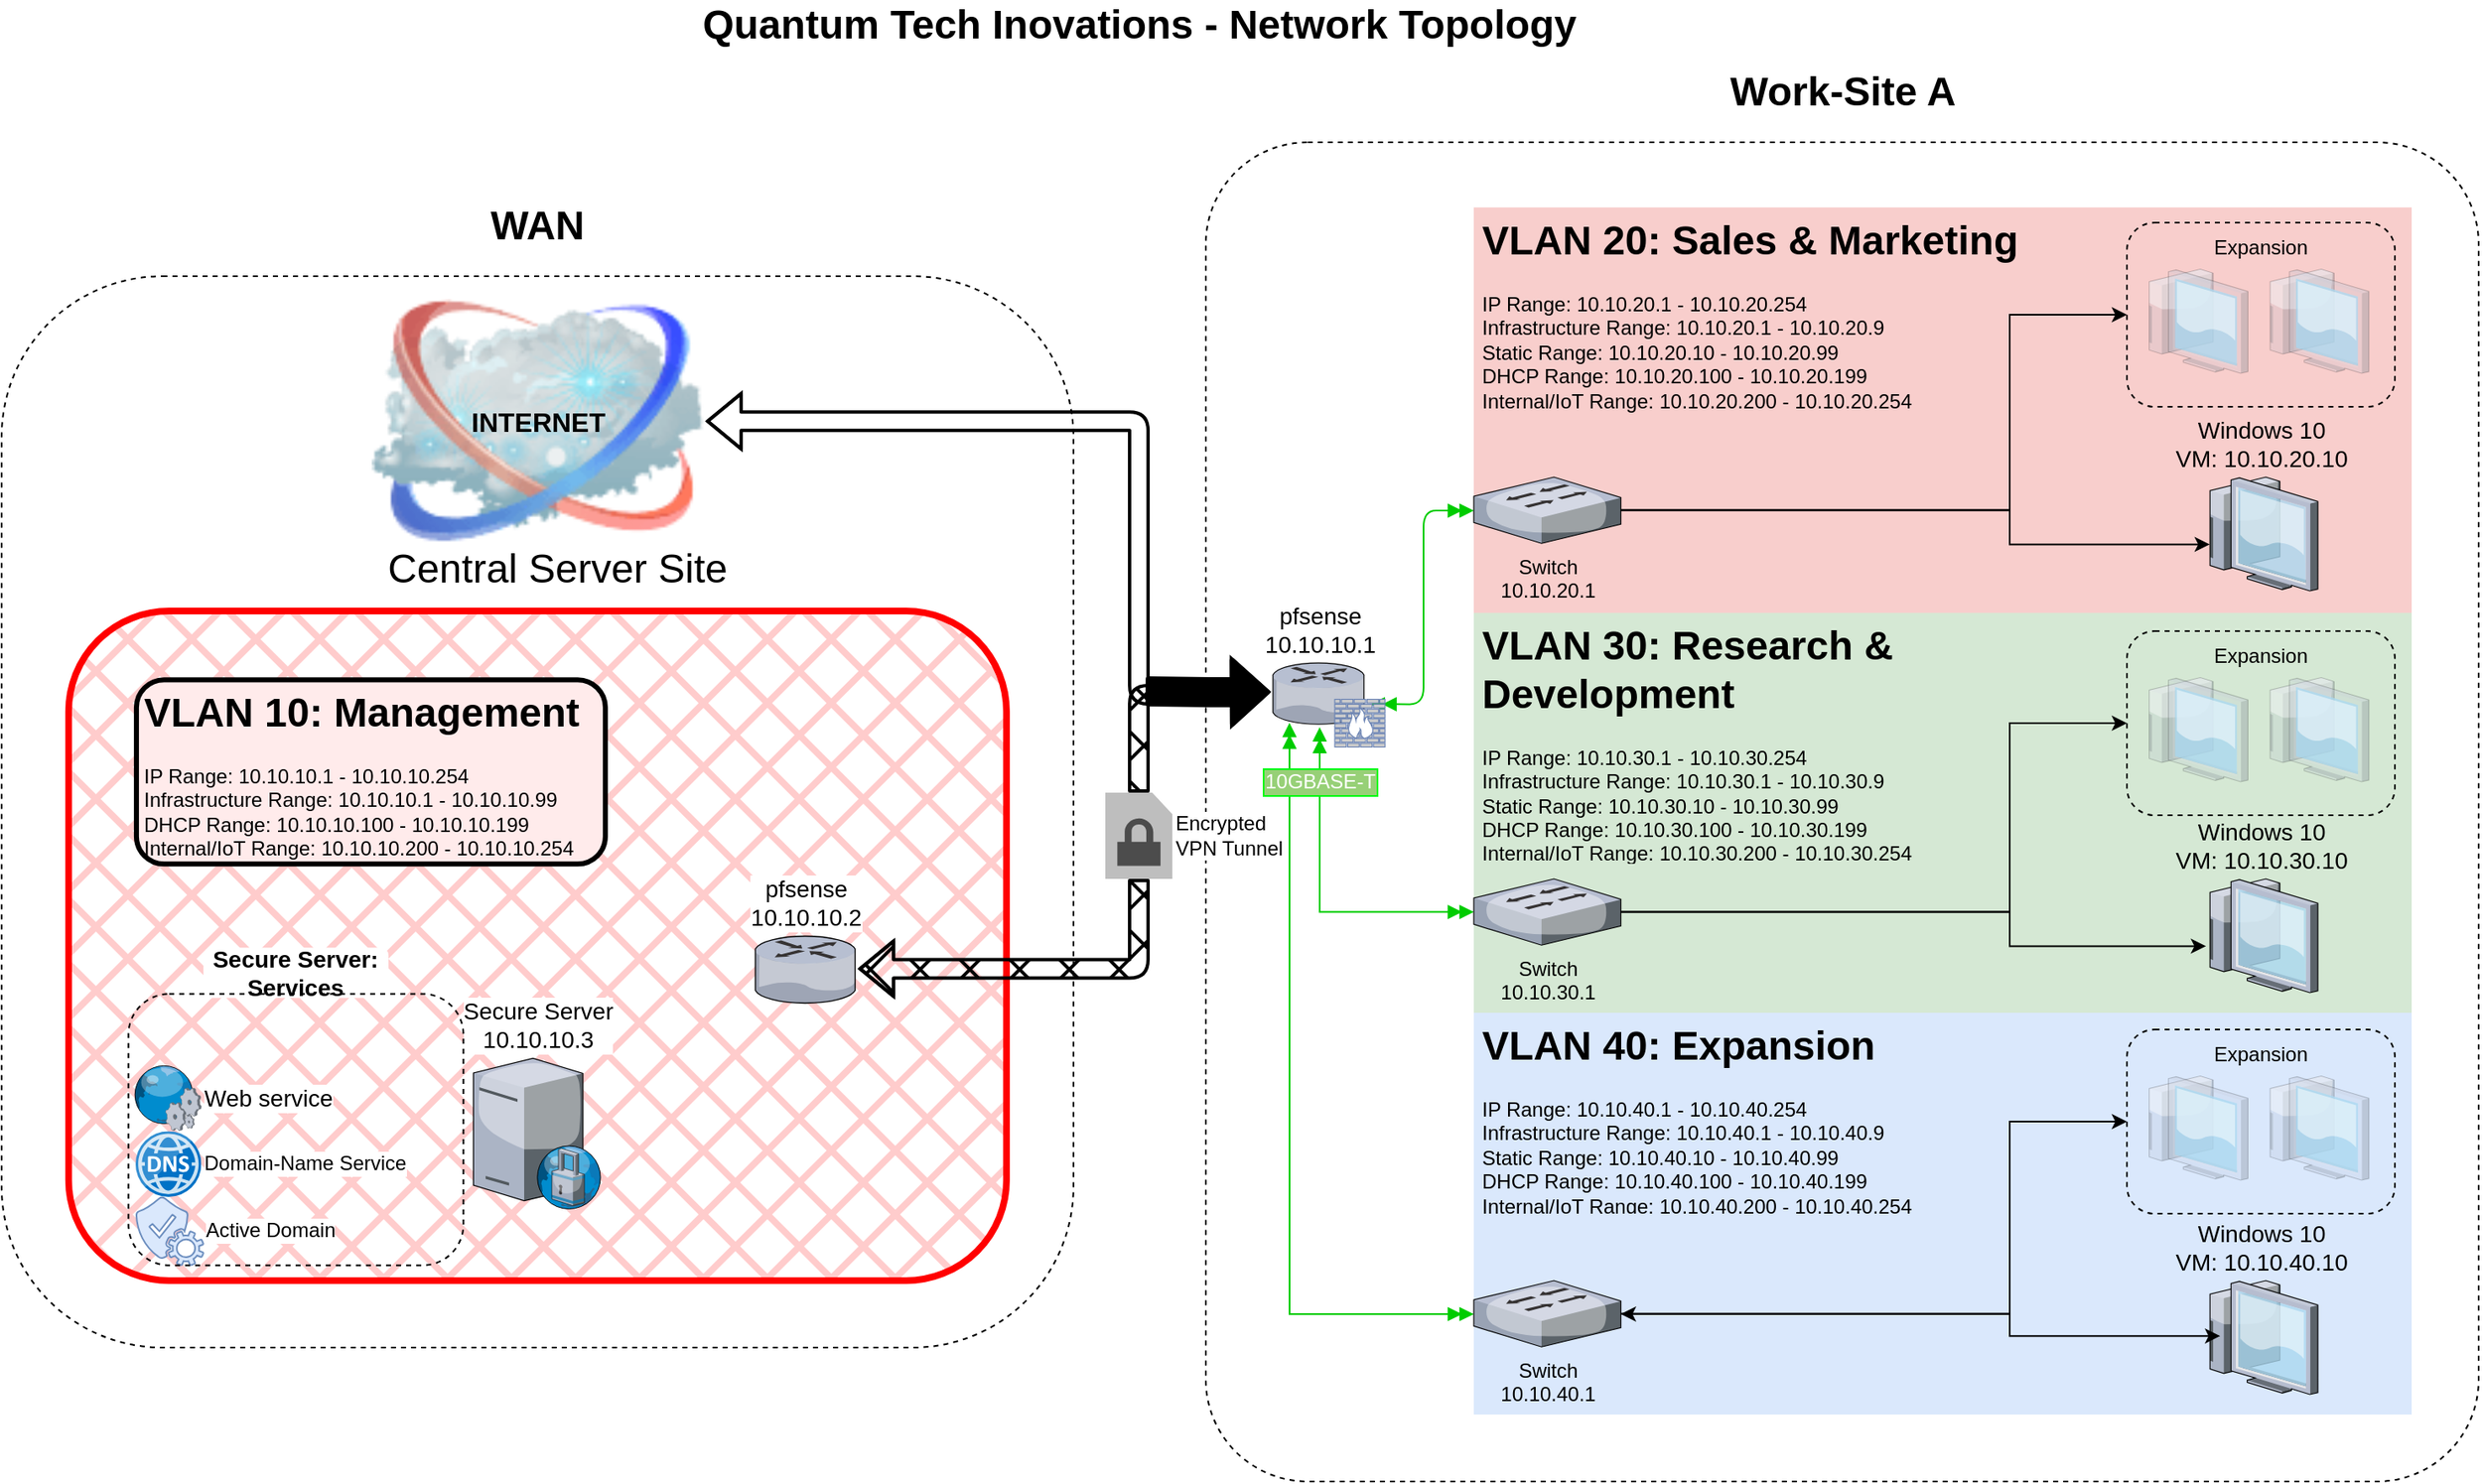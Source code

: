 <mxfile version="22.1.11" type="github">
  <diagram name="Page-1" id="e3a06f82-3646-2815-327d-82caf3d4e204">
    <mxGraphModel dx="1256" dy="1922" grid="0" gridSize="10" guides="1" tooltips="1" connect="1" arrows="1" fold="1" page="1" pageScale="1.5" pageWidth="1169" pageHeight="826" background="none" math="0" shadow="0">
      <root>
        <mxCell id="0" style=";html=1;" />
        <mxCell id="1" style=";html=1;" parent="0" />
        <mxCell id="xJ-jLOZ9ohY4lOB-jljI-87" value="" style="rounded=1;whiteSpace=wrap;html=1;fillColor=none;dashed=1;" vertex="1" parent="1">
          <mxGeometry x="80.96" y="160" width="640" height="640" as="geometry" />
        </mxCell>
        <mxCell id="xJ-jLOZ9ohY4lOB-jljI-81" value="" style="rounded=1;whiteSpace=wrap;html=1;fillColor=none;dashed=1;arcSize=8;" vertex="1" parent="1">
          <mxGeometry x="800" y="80" width="760" height="800" as="geometry" />
        </mxCell>
        <mxCell id="6a7d8f32e03d9370-60" value="" style="whiteSpace=wrap;html=1;fillColor=#d5e8d4;fontSize=14;strokeColor=none;verticalAlign=top;movable=1;resizable=1;rotatable=1;deletable=1;editable=1;locked=0;connectable=1;" parent="1" vertex="1">
          <mxGeometry x="960" y="360" width="560" height="240" as="geometry" />
        </mxCell>
        <mxCell id="6a7d8f32e03d9370-58" value="" style="whiteSpace=wrap;html=1;fillColor=#dae8fc;fontSize=14;strokeColor=none;verticalAlign=top;movable=1;resizable=1;rotatable=1;deletable=1;editable=1;locked=0;connectable=1;" parent="1" vertex="1">
          <mxGeometry x="960" y="600" width="560" height="240" as="geometry" />
        </mxCell>
        <mxCell id="6a7d8f32e03d9370-61" value="" style="whiteSpace=wrap;html=1;fillColor=#f8cecc;fontSize=14;strokeColor=none;verticalAlign=top;" parent="1" vertex="1">
          <mxGeometry x="960" y="118.89" width="560" height="242.23" as="geometry" />
        </mxCell>
        <mxCell id="_Fg3832ocY5UdGi91KtJ-26" style="edgeStyle=orthogonalEdgeStyle;rounded=0;orthogonalLoop=1;jettySize=auto;html=1;startArrow=doubleBlock;startFill=1;strokeColor=#00CC00;endArrow=doubleBlock;endFill=1;entryX=0.509;entryY=1.05;entryDx=0;entryDy=0;entryPerimeter=0;" parent="1" source="xJ-jLOZ9ohY4lOB-jljI-42" edge="1" target="6a7d8f32e03d9370-13">
          <mxGeometry relative="1" as="geometry">
            <mxPoint x="850" y="230" as="targetPoint" />
          </mxGeometry>
        </mxCell>
        <mxCell id="nh6uhX6UCBA931svxPW4-37" style="rounded=1;orthogonalLoop=1;jettySize=auto;html=1;startArrow=doubleBlock;startFill=1;strokeColor=#00CC00;endArrow=doubleBlock;endFill=1;exitX=1.061;exitY=0.673;exitDx=0;exitDy=0;exitPerimeter=0;entryX=0;entryY=0.505;entryDx=0;entryDy=0;entryPerimeter=0;edgeStyle=orthogonalEdgeStyle;" parent="1" source="6a7d8f32e03d9370-13" target="nh6uhX6UCBA931svxPW4-12" edge="1">
          <mxGeometry relative="1" as="geometry">
            <mxPoint x="910" y="360" as="targetPoint" />
            <mxPoint x="660" y="500" as="sourcePoint" />
            <Array as="points">
              <mxPoint x="930" y="416" />
              <mxPoint x="930" y="300" />
            </Array>
          </mxGeometry>
        </mxCell>
        <mxCell id="6a7d8f32e03d9370-13" value="pfsense&lt;br&gt;10.10.10.1" style="verticalLabelPosition=top;aspect=fixed;html=1;verticalAlign=bottom;strokeColor=none;shape=mxgraph.citrix.router;fillColor=#66B2FF;gradientColor=#0066CC;fontSize=14;labelPosition=center;align=center;" parent="1" vertex="1">
          <mxGeometry x="840" y="391.11" width="55" height="36.5" as="geometry" />
        </mxCell>
        <mxCell id="6a7d8f32e03d9370-62" value="Quantum Tech Inovations - Network Topology" style="text;strokeColor=none;fillColor=none;html=1;fontSize=24;fontStyle=1;verticalAlign=middle;align=center;" parent="1" vertex="1">
          <mxGeometry x="444.75" width="630.5" height="20" as="geometry" />
        </mxCell>
        <mxCell id="_Fg3832ocY5UdGi91KtJ-58" value="" style="fontColor=#0066CC;verticalAlign=top;verticalLabelPosition=bottom;labelPosition=center;align=center;html=1;outlineConnect=0;fillColor=#CCCCCC;strokeColor=#6881B3;gradientColor=none;gradientDirection=north;strokeWidth=2;shape=mxgraph.networks.firewall;" parent="1" vertex="1">
          <mxGeometry x="877" y="412.75" width="30" height="28.5" as="geometry" />
        </mxCell>
        <mxCell id="r5elW0VxAyG1ImCirG1p-3" value="&lt;h1&gt;WAN&lt;/h1&gt;" style="text;html=1;strokeColor=none;fillColor=none;align=center;verticalAlign=middle;whiteSpace=wrap;rounded=0;" parent="1" vertex="1">
          <mxGeometry x="338.84" y="110" width="124.25" height="40" as="geometry" />
        </mxCell>
        <mxCell id="xJ-jLOZ9ohY4lOB-jljI-17" value="" style="rounded=0;orthogonalLoop=1;jettySize=auto;html=1;startArrow=doubleBlock;startFill=1;strokeColor=#00CC00;endArrow=doubleBlock;endFill=1;exitX=0.181;exitY=0.978;exitDx=0;exitDy=0;exitPerimeter=0;edgeStyle=orthogonalEdgeStyle;" edge="1" parent="1" source="6a7d8f32e03d9370-13" target="xJ-jLOZ9ohY4lOB-jljI-50">
          <mxGeometry relative="1" as="geometry">
            <mxPoint x="938" y="790" as="targetPoint" />
            <mxPoint x="430" y="940" as="sourcePoint" />
            <Array as="points">
              <mxPoint x="850" y="780" />
            </Array>
          </mxGeometry>
        </mxCell>
        <mxCell id="xJ-jLOZ9ohY4lOB-jljI-18" value="&lt;font style=&quot;font-size: 12px;&quot;&gt;&lt;font style=&quot;font-size: 12px;&quot;&gt;10GBASE&lt;/font&gt;-T&lt;/font&gt;" style="edgeLabel;html=1;align=center;verticalAlign=middle;resizable=0;points=[];labelBackgroundColor=#97D077;labelBorderColor=#00fa11;fontSize=12;fontColor=#FFFFFF;" vertex="1" connectable="0" parent="xJ-jLOZ9ohY4lOB-jljI-17">
          <mxGeometry x="-0.809" y="-3" relative="1" as="geometry">
            <mxPoint x="21" y="-9" as="offset" />
          </mxGeometry>
        </mxCell>
        <mxCell id="xJ-jLOZ9ohY4lOB-jljI-1" value="Windows 10&lt;br&gt;VM: 10.10.20.10" style="verticalLabelPosition=top;aspect=fixed;html=1;verticalAlign=bottom;strokeColor=none;shape=mxgraph.citrix.thin_client;fillColor=#66B2FF;gradientColor=#0066CC;fontSize=14;labelPosition=center;align=center;" vertex="1" parent="1">
          <mxGeometry x="1396" y="280" width="68" height="68" as="geometry" />
        </mxCell>
        <mxCell id="_Fg3832ocY5UdGi91KtJ-41" value="&lt;h1&gt;VLAN 20: Sales &amp;amp; Marketing&lt;/h1&gt;&lt;p&gt;IP Range: 10.10.20.1 - 10.10.20.254&lt;br&gt;Infrastructure Range: 10.10.20.1 - 10.10.20.9&lt;br&gt;Static Range: 10.10.20.10 - 10.10.20.99&lt;br&gt;DHCP Range: 10.10.20.100 - 10.10.20.199&lt;br&gt;Internal/IoT Range: 10.10.20.200 - 10.10.20.254&lt;br&gt;&lt;br&gt;&lt;/p&gt;" style="text;html=1;strokeColor=none;fillColor=none;spacing=5;spacingTop=-20;whiteSpace=wrap;overflow=hidden;rounded=0;" parent="1" vertex="1">
          <mxGeometry x="960" y="118.89" width="330" height="130" as="geometry" />
        </mxCell>
        <mxCell id="xJ-jLOZ9ohY4lOB-jljI-79" style="edgeStyle=orthogonalEdgeStyle;rounded=0;orthogonalLoop=1;jettySize=auto;html=1;entryX=0;entryY=0.5;entryDx=0;entryDy=0;" edge="1" parent="1" source="nh6uhX6UCBA931svxPW4-12" target="_Fg3832ocY5UdGi91KtJ-22">
          <mxGeometry relative="1" as="geometry">
            <Array as="points">
              <mxPoint x="1280" y="300" />
              <mxPoint x="1280" y="183" />
            </Array>
          </mxGeometry>
        </mxCell>
        <mxCell id="nh6uhX6UCBA931svxPW4-12" value="Switch&lt;br&gt;10.10.20.1" style="verticalLabelPosition=bottom;sketch=0;aspect=fixed;html=1;verticalAlign=top;strokeColor=none;align=center;outlineConnect=0;shape=mxgraph.citrix.switch;" parent="1" vertex="1">
          <mxGeometry x="960" y="280" width="87.818" height="39.614" as="geometry" />
        </mxCell>
        <mxCell id="xJ-jLOZ9ohY4lOB-jljI-40" value="Windows 10&lt;br&gt;VM: 10.10.30.10" style="verticalLabelPosition=top;aspect=fixed;html=1;verticalAlign=bottom;strokeColor=none;shape=mxgraph.citrix.thin_client;fillColor=#66B2FF;gradientColor=#0066CC;fontSize=14;labelPosition=center;align=center;" vertex="1" parent="1">
          <mxGeometry x="1396" y="520" width="68" height="68" as="geometry" />
        </mxCell>
        <mxCell id="xJ-jLOZ9ohY4lOB-jljI-42" value="Switch&lt;br&gt;10.10.30.1" style="verticalLabelPosition=bottom;sketch=0;aspect=fixed;html=1;verticalAlign=top;strokeColor=none;align=center;outlineConnect=0;shape=mxgraph.citrix.switch;" vertex="1" parent="1">
          <mxGeometry x="960" y="520.0" width="87.818" height="39.614" as="geometry" />
        </mxCell>
        <mxCell id="xJ-jLOZ9ohY4lOB-jljI-47" style="edgeStyle=orthogonalEdgeStyle;rounded=0;orthogonalLoop=1;jettySize=auto;html=1;entryX=0;entryY=0.5;entryDx=0;entryDy=0;" edge="1" parent="1" source="xJ-jLOZ9ohY4lOB-jljI-42" target="xJ-jLOZ9ohY4lOB-jljI-69">
          <mxGeometry relative="1" as="geometry">
            <Array as="points">
              <mxPoint x="1280" y="540" />
              <mxPoint x="1280" y="427" />
            </Array>
            <mxPoint x="1350" y="439.96" as="targetPoint" />
          </mxGeometry>
        </mxCell>
        <mxCell id="xJ-jLOZ9ohY4lOB-jljI-48" value="Windows 10&lt;br&gt;VM: 10.10.40.10" style="verticalLabelPosition=top;aspect=fixed;html=1;verticalAlign=bottom;strokeColor=none;shape=mxgraph.citrix.thin_client;fillColor=#66B2FF;gradientColor=#0066CC;fontSize=14;labelPosition=center;align=center;" vertex="1" parent="1">
          <mxGeometry x="1396" y="760" width="68" height="68" as="geometry" />
        </mxCell>
        <mxCell id="xJ-jLOZ9ohY4lOB-jljI-49" style="edgeStyle=orthogonalEdgeStyle;rounded=0;orthogonalLoop=1;jettySize=auto;html=1;startArrow=classic;startFill=1;exitX=0.142;exitY=0.487;exitDx=0;exitDy=0;exitPerimeter=0;" edge="1" parent="1" source="xJ-jLOZ9ohY4lOB-jljI-48" target="xJ-jLOZ9ohY4lOB-jljI-50">
          <mxGeometry relative="1" as="geometry">
            <mxPoint x="1354.75" y="554.75" as="sourcePoint" />
            <mxPoint x="1190" y="800" as="targetPoint" />
            <Array as="points">
              <mxPoint x="1280" y="793" />
              <mxPoint x="1280" y="780" />
            </Array>
          </mxGeometry>
        </mxCell>
        <mxCell id="xJ-jLOZ9ohY4lOB-jljI-63" style="edgeStyle=orthogonalEdgeStyle;rounded=0;orthogonalLoop=1;jettySize=auto;html=1;entryX=0;entryY=0.5;entryDx=0;entryDy=0;" edge="1" parent="1" source="xJ-jLOZ9ohY4lOB-jljI-50" target="xJ-jLOZ9ohY4lOB-jljI-74">
          <mxGeometry relative="1" as="geometry">
            <mxPoint x="1350" y="665" as="targetPoint" />
            <Array as="points">
              <mxPoint x="1280" y="780" />
              <mxPoint x="1280" y="665" />
            </Array>
          </mxGeometry>
        </mxCell>
        <mxCell id="xJ-jLOZ9ohY4lOB-jljI-50" value="Switch&lt;br&gt;10.10.40.1" style="verticalLabelPosition=bottom;sketch=0;aspect=fixed;html=1;verticalAlign=top;strokeColor=none;align=center;outlineConnect=0;shape=mxgraph.citrix.switch;" vertex="1" parent="1">
          <mxGeometry x="960.0" y="760" width="87.818" height="39.614" as="geometry" />
        </mxCell>
        <mxCell id="_Fg3832ocY5UdGi91KtJ-39" value="&lt;h1&gt;VLAN 40: Expansion&lt;/h1&gt;&lt;p&gt;IP Range: 10.10.40.1 - 10.10.40.254&lt;br&gt;Infrastructure Range: 10.10.40.1 - 10.10.40.9&lt;br&gt;Static Range: 10.10.40.10 - 10.10.40.99&lt;br&gt;DHCP Range: 10.10.40.100 - 10.10.40.199&lt;br&gt;Internal/IoT Range: 10.10.40.200 - 10.10.40.254&lt;br&gt;&lt;br&gt;&lt;/p&gt;" style="text;html=1;strokeColor=none;fillColor=none;spacing=5;spacingTop=-20;whiteSpace=wrap;overflow=hidden;rounded=0;" parent="1" vertex="1">
          <mxGeometry x="960" y="600" width="280" height="120" as="geometry" />
        </mxCell>
        <mxCell id="_Fg3832ocY5UdGi91KtJ-42" value="&lt;h1&gt;VLAN 30: Research &amp;amp; Development&lt;br&gt;&lt;/h1&gt;&lt;p&gt;IP Range: 10.10.30.1 - 10.10.30.254&lt;br&gt;Infrastructure Range: 10.10.30.1 - 10.10.30.9&lt;br&gt;Static Range: 10.10.30.10 - 10.10.30.99&lt;br&gt;DHCP Range: 10.10.30.100 - 10.10.30.199&lt;br&gt;Internal/IoT Range: 10.10.30.200 - 10.10.30.254&lt;br&gt;&lt;br&gt;&lt;/p&gt;" style="text;html=1;strokeColor=none;fillColor=none;spacing=5;spacingTop=-20;whiteSpace=wrap;overflow=hidden;rounded=0;" parent="1" vertex="1">
          <mxGeometry x="960" y="361.12" width="270" height="150" as="geometry" />
        </mxCell>
        <mxCell id="xJ-jLOZ9ohY4lOB-jljI-65" value="" style="group" vertex="1" connectable="0" parent="1">
          <mxGeometry x="1350" y="128" width="160" height="110" as="geometry" />
        </mxCell>
        <mxCell id="_Fg3832ocY5UdGi91KtJ-20" value="" style="verticalLabelPosition=top;aspect=fixed;html=1;verticalAlign=bottom;shape=mxgraph.citrix.thin_client;fontSize=14;labelPosition=center;align=center;gradientDirection=south;opacity=20;movable=1;resizable=1;rotatable=1;deletable=1;editable=1;locked=0;connectable=1;" parent="xJ-jLOZ9ohY4lOB-jljI-65" vertex="1">
          <mxGeometry x="82.23" y="27.77" width="62.23" height="62.23" as="geometry" />
        </mxCell>
        <mxCell id="_Fg3832ocY5UdGi91KtJ-21" value="" style="verticalLabelPosition=top;aspect=fixed;html=1;verticalAlign=bottom;shape=mxgraph.citrix.thin_client;fontSize=14;labelPosition=center;align=center;gradientDirection=south;opacity=20;movable=1;resizable=1;rotatable=1;deletable=1;editable=1;locked=0;connectable=1;" parent="xJ-jLOZ9ohY4lOB-jljI-65" vertex="1">
          <mxGeometry x="10" y="27.77" width="62.23" height="62.23" as="geometry" />
        </mxCell>
        <mxCell id="_Fg3832ocY5UdGi91KtJ-22" value="&lt;h4 style=&quot;line-height: 120%;&quot;&gt;&lt;br&gt;&lt;/h4&gt;" style="rounded=1;whiteSpace=wrap;html=1;dashed=1;fillColor=none;movable=1;resizable=1;rotatable=1;deletable=1;editable=1;locked=0;connectable=1;align=center;" parent="xJ-jLOZ9ohY4lOB-jljI-65" vertex="1">
          <mxGeometry width="160" height="110" as="geometry" />
        </mxCell>
        <mxCell id="xJ-jLOZ9ohY4lOB-jljI-64" value="Expansion" style="text;html=1;strokeColor=none;fillColor=none;align=center;verticalAlign=middle;whiteSpace=wrap;rounded=0;" vertex="1" parent="xJ-jLOZ9ohY4lOB-jljI-65">
          <mxGeometry x="50" width="60" height="30" as="geometry" />
        </mxCell>
        <mxCell id="xJ-jLOZ9ohY4lOB-jljI-66" value="" style="group" vertex="1" connectable="0" parent="1">
          <mxGeometry x="1350" y="372" width="160" height="110" as="geometry" />
        </mxCell>
        <mxCell id="xJ-jLOZ9ohY4lOB-jljI-67" value="" style="verticalLabelPosition=top;aspect=fixed;html=1;verticalAlign=bottom;shape=mxgraph.citrix.thin_client;fontSize=14;labelPosition=center;align=center;gradientDirection=south;opacity=20;movable=1;resizable=1;rotatable=1;deletable=1;editable=1;locked=0;connectable=1;" vertex="1" parent="xJ-jLOZ9ohY4lOB-jljI-66">
          <mxGeometry x="82.23" y="27.77" width="62.23" height="62.23" as="geometry" />
        </mxCell>
        <mxCell id="xJ-jLOZ9ohY4lOB-jljI-68" value="" style="verticalLabelPosition=top;aspect=fixed;html=1;verticalAlign=bottom;shape=mxgraph.citrix.thin_client;fontSize=14;labelPosition=center;align=center;gradientDirection=south;opacity=20;movable=1;resizable=1;rotatable=1;deletable=1;editable=1;locked=0;connectable=1;" vertex="1" parent="xJ-jLOZ9ohY4lOB-jljI-66">
          <mxGeometry x="10" y="27.77" width="62.23" height="62.23" as="geometry" />
        </mxCell>
        <mxCell id="xJ-jLOZ9ohY4lOB-jljI-69" value="&lt;h4 style=&quot;line-height: 120%;&quot;&gt;&lt;br&gt;&lt;/h4&gt;" style="rounded=1;whiteSpace=wrap;html=1;dashed=1;fillColor=none;movable=1;resizable=1;rotatable=1;deletable=1;editable=1;locked=0;connectable=1;align=center;" vertex="1" parent="xJ-jLOZ9ohY4lOB-jljI-66">
          <mxGeometry width="160" height="110" as="geometry" />
        </mxCell>
        <mxCell id="xJ-jLOZ9ohY4lOB-jljI-70" value="Expansion" style="text;html=1;strokeColor=none;fillColor=none;align=center;verticalAlign=middle;whiteSpace=wrap;rounded=0;" vertex="1" parent="xJ-jLOZ9ohY4lOB-jljI-66">
          <mxGeometry x="50" width="60" height="30" as="geometry" />
        </mxCell>
        <mxCell id="xJ-jLOZ9ohY4lOB-jljI-71" value="" style="group" vertex="1" connectable="0" parent="1">
          <mxGeometry x="1350" y="610" width="160" height="110" as="geometry" />
        </mxCell>
        <mxCell id="xJ-jLOZ9ohY4lOB-jljI-72" value="" style="verticalLabelPosition=top;aspect=fixed;html=1;verticalAlign=bottom;shape=mxgraph.citrix.thin_client;fontSize=14;labelPosition=center;align=center;gradientDirection=south;opacity=20;movable=1;resizable=1;rotatable=1;deletable=1;editable=1;locked=0;connectable=1;" vertex="1" parent="xJ-jLOZ9ohY4lOB-jljI-71">
          <mxGeometry x="82.23" y="27.77" width="62.23" height="62.23" as="geometry" />
        </mxCell>
        <mxCell id="xJ-jLOZ9ohY4lOB-jljI-73" value="" style="verticalLabelPosition=top;aspect=fixed;html=1;verticalAlign=bottom;shape=mxgraph.citrix.thin_client;fontSize=14;labelPosition=center;align=center;gradientDirection=south;opacity=20;movable=1;resizable=1;rotatable=1;deletable=1;editable=1;locked=0;connectable=1;" vertex="1" parent="xJ-jLOZ9ohY4lOB-jljI-71">
          <mxGeometry x="10" y="27.77" width="62.23" height="62.23" as="geometry" />
        </mxCell>
        <mxCell id="xJ-jLOZ9ohY4lOB-jljI-74" value="&lt;h4 style=&quot;line-height: 120%;&quot;&gt;&lt;br&gt;&lt;/h4&gt;" style="rounded=1;whiteSpace=wrap;html=1;dashed=1;fillColor=none;movable=1;resizable=1;rotatable=1;deletable=1;editable=1;locked=0;connectable=1;align=center;" vertex="1" parent="xJ-jLOZ9ohY4lOB-jljI-71">
          <mxGeometry width="160" height="110" as="geometry" />
        </mxCell>
        <mxCell id="xJ-jLOZ9ohY4lOB-jljI-75" value="Expansion" style="text;html=1;strokeColor=none;fillColor=none;align=center;verticalAlign=middle;whiteSpace=wrap;rounded=0;" vertex="1" parent="xJ-jLOZ9ohY4lOB-jljI-71">
          <mxGeometry x="50" width="60" height="30" as="geometry" />
        </mxCell>
        <mxCell id="xJ-jLOZ9ohY4lOB-jljI-76" style="edgeStyle=orthogonalEdgeStyle;rounded=0;orthogonalLoop=1;jettySize=auto;html=1;entryX=0.051;entryY=0.591;entryDx=0;entryDy=0;entryPerimeter=0;" edge="1" parent="1" source="nh6uhX6UCBA931svxPW4-12" target="xJ-jLOZ9ohY4lOB-jljI-1">
          <mxGeometry relative="1" as="geometry">
            <Array as="points">
              <mxPoint x="1280" y="300" />
              <mxPoint x="1280" y="320" />
            </Array>
          </mxGeometry>
        </mxCell>
        <mxCell id="xJ-jLOZ9ohY4lOB-jljI-77" style="edgeStyle=orthogonalEdgeStyle;rounded=0;orthogonalLoop=1;jettySize=auto;html=1;entryX=0.018;entryY=0.591;entryDx=0;entryDy=0;entryPerimeter=0;" edge="1" parent="1" source="xJ-jLOZ9ohY4lOB-jljI-42" target="xJ-jLOZ9ohY4lOB-jljI-40">
          <mxGeometry relative="1" as="geometry">
            <Array as="points">
              <mxPoint x="1280" y="540" />
              <mxPoint x="1280" y="560" />
            </Array>
          </mxGeometry>
        </mxCell>
        <mxCell id="xJ-jLOZ9ohY4lOB-jljI-82" value="&lt;font style=&quot;font-size: 24px;&quot;&gt;&lt;b&gt;Work-Site A&lt;/b&gt;&lt;/font&gt;" style="text;html=1;align=center;verticalAlign=middle;resizable=0;points=[];autosize=1;strokeColor=none;fillColor=none;" vertex="1" parent="1">
          <mxGeometry x="1100" y="30" width="160" height="40" as="geometry" />
        </mxCell>
        <mxCell id="xJ-jLOZ9ohY4lOB-jljI-99" style="edgeStyle=orthogonalEdgeStyle;rounded=1;orthogonalLoop=1;jettySize=auto;html=1;shape=flexArrow;endArrow=none;endFill=0;fillColor=#000000;fillStyle=cross-hatch;strokeWidth=2;" edge="1" parent="1" source="nh6uhX6UCBA931svxPW4-34">
          <mxGeometry relative="1" as="geometry">
            <mxPoint x="780" y="410" as="targetPoint" />
            <Array as="points">
              <mxPoint x="760" y="410" />
            </Array>
          </mxGeometry>
        </mxCell>
        <mxCell id="xJ-jLOZ9ohY4lOB-jljI-86" value="" style="shape=flexArrow;endArrow=none;startArrow=classic;html=1;rounded=1;endFill=0;targetPerimeterSpacing=0;sourcePerimeterSpacing=6;strokeWidth=2;endSize=0;startSize=6;fillColor=none;exitX=1;exitY=0.5;exitDx=0;exitDy=0;edgeStyle=orthogonalEdgeStyle;" edge="1" parent="1" source="xJ-jLOZ9ohY4lOB-jljI-97">
          <mxGeometry width="100" height="100" relative="1" as="geometry">
            <mxPoint x="506.01" y="178.25" as="sourcePoint" />
            <mxPoint x="790" y="410" as="targetPoint" />
            <Array as="points">
              <mxPoint x="760" y="247" />
              <mxPoint x="760" y="410" />
            </Array>
          </mxGeometry>
        </mxCell>
        <mxCell id="xJ-jLOZ9ohY4lOB-jljI-97" value="INTERNET" style="image;html=1;image=img/lib/clip_art/networking/Cloud_128x128.png;labelPosition=center;verticalLabelPosition=middle;align=center;verticalAlign=middle;fontStyle=1;fontSize=16;labelBackgroundColor=none;" vertex="1" parent="1">
          <mxGeometry x="300.41" y="173.61" width="201.12" height="146" as="geometry" />
        </mxCell>
        <mxCell id="6a7d8f32e03d9370-57" value="" style="whiteSpace=wrap;html=1;fillColor=#ffcccc;fontSize=14;verticalAlign=top;container=0;strokeWidth=4;fillStyle=cross-hatch;strokeColor=#ff0000;rounded=1;" parent="1" vertex="1">
          <mxGeometry x="120.97" y="360" width="560" height="400" as="geometry" />
        </mxCell>
        <mxCell id="_Fg3832ocY5UdGi91KtJ-36" value="pfsense&lt;br&gt;10.10.10.2" style="verticalLabelPosition=top;aspect=fixed;html=1;verticalAlign=bottom;strokeColor=none;shape=mxgraph.citrix.router;fillColor=#66B2FF;gradientColor=#0066CC;fontSize=14;container=0;labelPosition=center;align=center;labelBackgroundColor=default;" parent="1" vertex="1">
          <mxGeometry x="530.96" y="554.25" width="60.27" height="40" as="geometry" />
        </mxCell>
        <mxCell id="_Fg3832ocY5UdGi91KtJ-40" value="&lt;h1&gt;VLAN 10: Management&lt;/h1&gt;&lt;p&gt;IP Range: 10.10.10.1 - 10.10.10.254&lt;br&gt;Infrastructure Range: 10.10.10.1 - 10.10.10.99&lt;br&gt;DHCP Range: 10.10.10.100 - 10.10.10.199&lt;br&gt;Internal/IoT Range: 10.10.10.200 - 10.10.10.254&lt;br&gt;&lt;br&gt;&lt;/p&gt;" style="text;html=1;strokeColor=default;fillColor=#FFEBEB;spacing=5;spacingTop=-20;whiteSpace=wrap;overflow=hidden;rounded=1;container=0;labelBackgroundColor=none;strokeWidth=3;" parent="1" vertex="1">
          <mxGeometry x="161.46" y="401.12" width="280" height="110" as="geometry" />
        </mxCell>
        <mxCell id="6a7d8f32e03d9370-25" value="Secure Server&lt;br&gt;10.10.10.3" style="verticalLabelPosition=top;aspect=fixed;html=1;verticalAlign=bottom;strokeColor=none;shape=mxgraph.citrix.proxy_server;fillColor=#66B2FF;gradientColor=#0066CC;fontSize=14;container=0;labelPosition=center;align=center;labelBackgroundColor=default;" parent="1" vertex="1">
          <mxGeometry x="362.71" y="627.18" width="76.5" height="90" as="geometry" />
        </mxCell>
        <mxCell id="_Fg3832ocY5UdGi91KtJ-57" value="Secure Server: Services" style="text;html=1;strokeColor=none;fillColor=default;align=center;verticalAlign=middle;whiteSpace=wrap;rounded=1;container=0;fontSize=14;fontStyle=1" parent="1" vertex="1">
          <mxGeometry x="201.46" y="561.11" width="110.5" height="30" as="geometry" />
        </mxCell>
        <mxCell id="_Fg3832ocY5UdGi91KtJ-52" value="Active Domain" style="sketch=0;pointerEvents=1;shadow=0;dashed=0;html=1;strokeColor=#6c8ebf;fillColor=#dae8fc;labelPosition=right;verticalLabelPosition=middle;verticalAlign=middle;outlineConnect=0;align=left;shape=mxgraph.office.services.verification_service;container=0;labelBackgroundColor=default;" parent="1" vertex="1">
          <mxGeometry x="161.46" y="710.11" width="40" height="40.75" as="geometry" />
        </mxCell>
        <mxCell id="6a7d8f32e03d9370-30" value="Web service" style="verticalLabelPosition=middle;aspect=fixed;html=1;verticalAlign=middle;strokeColor=none;shape=mxgraph.citrix.web_service;fillColor=#66B2FF;gradientColor=#0066CC;fontSize=14;container=0;labelPosition=right;align=left;labelBackgroundColor=default;" parent="1" vertex="1">
          <mxGeometry x="159.0" y="631.11" width="41.21" height="39.25" as="geometry" />
        </mxCell>
        <mxCell id="nh6uhX6UCBA931svxPW4-1" value="Domain-Name Service" style="image;sketch=0;aspect=fixed;html=1;points=[];align=left;fontSize=12;image=img/lib/mscae/DNS.svg;container=0;labelPosition=right;verticalLabelPosition=middle;verticalAlign=middle;" parent="1" vertex="1">
          <mxGeometry x="160.96" y="670.72" width="39.25" height="39.25" as="geometry" />
        </mxCell>
        <mxCell id="xJ-jLOZ9ohY4lOB-jljI-85" value="Central Server Site" style="text;html=1;strokeColor=none;fillColor=default;align=center;verticalAlign=middle;whiteSpace=wrap;rounded=1;fontSize=24;" vertex="1" parent="1">
          <mxGeometry x="308.88" y="319.61" width="208.25" height="30" as="geometry" />
        </mxCell>
        <mxCell id="_Fg3832ocY5UdGi91KtJ-32" value="" style="rounded=1;whiteSpace=wrap;html=1;fillColor=none;dashed=1;container=0;" parent="1" vertex="1">
          <mxGeometry x="156.71" y="588.73" width="200" height="162.13" as="geometry" />
        </mxCell>
        <mxCell id="xJ-jLOZ9ohY4lOB-jljI-83" value="" style="shape=flexArrow;endArrow=none;startArrow=classic;html=1;rounded=1;strokeWidth=2;exitX=1.022;exitY=0.486;exitDx=0;exitDy=0;exitPerimeter=0;endFill=0;fillColor=#000000;fillStyle=cross-hatch;edgeStyle=orthogonalEdgeStyle;" edge="1" parent="1" source="_Fg3832ocY5UdGi91KtJ-36" target="nh6uhX6UCBA931svxPW4-34">
          <mxGeometry width="100" height="100" relative="1" as="geometry">
            <mxPoint x="552.96" y="619" as="sourcePoint" />
            <mxPoint x="740" y="574.353" as="targetPoint" />
          </mxGeometry>
        </mxCell>
        <mxCell id="xJ-jLOZ9ohY4lOB-jljI-98" value="" style="shape=flexArrow;endArrow=classic;html=1;rounded=1;entryX=-0.03;entryY=0.472;entryDx=0;entryDy=0;entryPerimeter=0;fillColor=#000000;strokeWidth=3;width=13;targetPerimeterSpacing=0;edgeStyle=orthogonalEdgeStyle;endSize=6;startSize=6;" edge="1" parent="1" target="6a7d8f32e03d9370-13">
          <mxGeometry width="50" height="50" relative="1" as="geometry">
            <mxPoint x="764" y="408" as="sourcePoint" />
            <mxPoint x="780" y="384.36" as="targetPoint" />
          </mxGeometry>
        </mxCell>
        <mxCell id="nh6uhX6UCBA931svxPW4-34" value="Encrypted &lt;br&gt;VPN Tunnel" style="outlineConnect=0;dashed=0;verticalLabelPosition=middle;verticalAlign=middle;align=left;html=1;shape=mxgraph.aws3.encrypted_data;fillColor=#7D7C7C;gradientColor=none;container=0;labelPosition=right;labelBackgroundColor=default;" parent="1" vertex="1">
          <mxGeometry x="740" y="468.5" width="40" height="51.5" as="geometry" />
        </mxCell>
      </root>
    </mxGraphModel>
  </diagram>
</mxfile>

